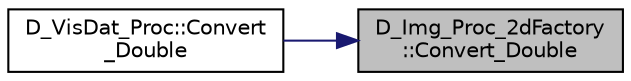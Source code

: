 digraph "D_Img_Proc_2dFactory::Convert_Double"
{
 // LATEX_PDF_SIZE
  edge [fontname="Helvetica",fontsize="10",labelfontname="Helvetica",labelfontsize="10"];
  node [fontname="Helvetica",fontsize="10",shape=record];
  rankdir="RL";
  Node1 [label="D_Img_Proc_2dFactory\l::Convert_Double",height=0.2,width=0.4,color="black", fillcolor="grey75", style="filled", fontcolor="black",tooltip=" "];
  Node1 -> Node2 [dir="back",color="midnightblue",fontsize="10",style="solid",fontname="Helvetica"];
  Node2 [label="D_VisDat_Proc::Convert\l_Double",height=0.2,width=0.4,color="black", fillcolor="white", style="filled",URL="$class_d___vis_dat___proc.html#a74d10c0da0008ea49e943b085c9170e8",tooltip=" "];
}
